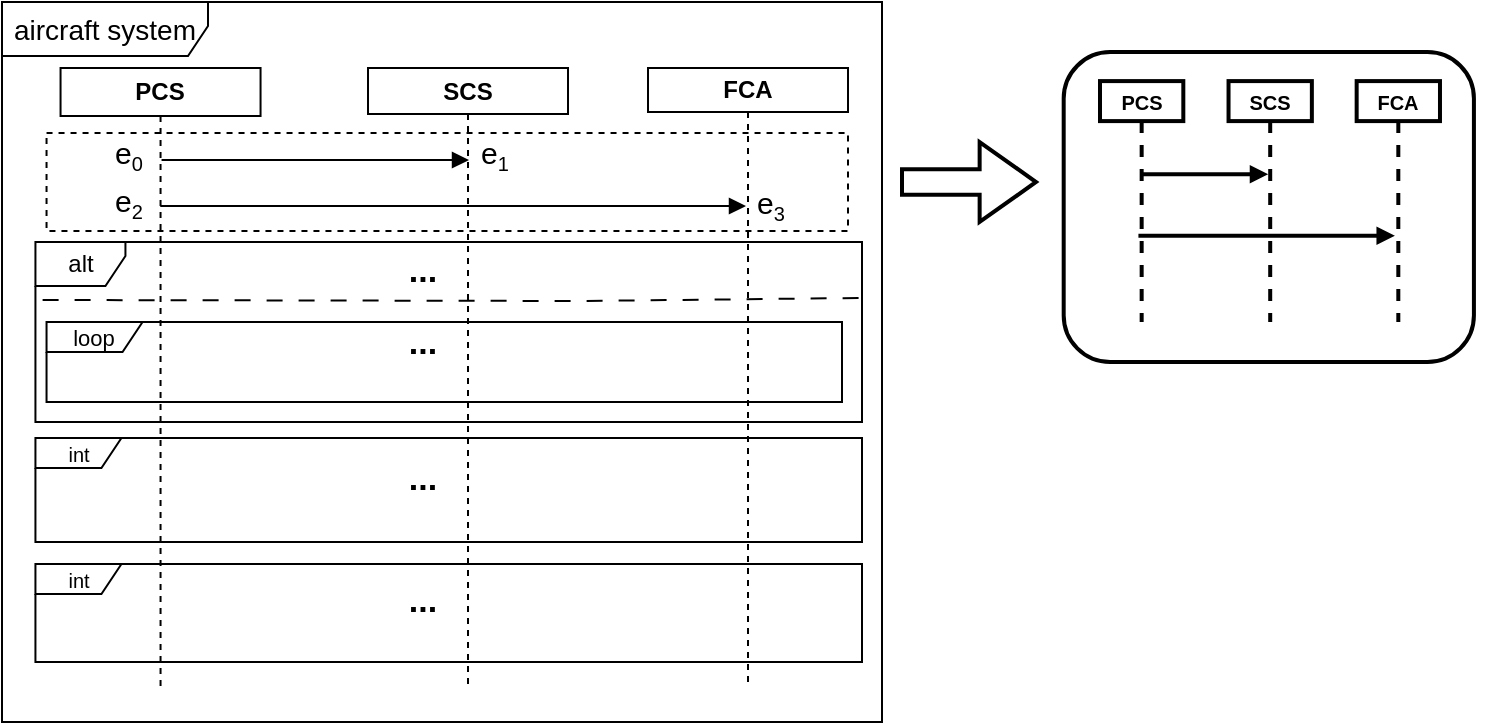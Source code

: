<mxfile version="24.2.2" type="github">
  <diagram name="第 1 页" id="h9YyRqE6uHGr4lUD16GJ">
    <mxGraphModel dx="953" dy="645" grid="1" gridSize="10" guides="1" tooltips="1" connect="1" arrows="1" fold="1" page="1" pageScale="1" pageWidth="1169" pageHeight="827" math="0" shadow="0">
      <root>
        <mxCell id="0" />
        <mxCell id="1" parent="0" />
        <mxCell id="UXoZLtvJDtg4gXb4DHBA-65" value="" style="rounded=0;whiteSpace=wrap;html=1;dashed=1;" vertex="1" parent="1">
          <mxGeometry x="62.27" y="105.5" width="400.73" height="49" as="geometry" />
        </mxCell>
        <mxCell id="UXoZLtvJDtg4gXb4DHBA-3" value="&lt;font style=&quot;font-size: 14px;&quot;&gt;aircraft system&lt;/font&gt;" style="shape=umlFrame;whiteSpace=wrap;html=1;pointerEvents=0;width=103;height=27;strokeWidth=1;container=0;" vertex="1" parent="1">
          <mxGeometry x="40" y="40" width="440" height="360" as="geometry" />
        </mxCell>
        <mxCell id="UXoZLtvJDtg4gXb4DHBA-4" value="&lt;b&gt;PCS&lt;/b&gt;" style="shape=umlLifeline;perimeter=lifelinePerimeter;whiteSpace=wrap;html=1;container=0;dropTarget=0;collapsible=0;recursiveResize=0;outlineConnect=0;portConstraint=eastwest;newEdgeStyle={&quot;curved&quot;:0,&quot;rounded&quot;:0};size=24;strokeWidth=1;" vertex="1" parent="1">
          <mxGeometry x="69.274" y="73" width="100" height="310" as="geometry" />
        </mxCell>
        <mxCell id="UXoZLtvJDtg4gXb4DHBA-5" value="&lt;b&gt;FCA&lt;/b&gt;" style="shape=umlLifeline;perimeter=lifelinePerimeter;whiteSpace=wrap;html=1;container=0;dropTarget=0;collapsible=0;recursiveResize=0;outlineConnect=0;portConstraint=eastwest;newEdgeStyle={&quot;curved&quot;:0,&quot;rounded&quot;:0};size=22;strokeWidth=1;" vertex="1" parent="1">
          <mxGeometry x="363.005" y="73" width="100" height="310" as="geometry" />
        </mxCell>
        <mxCell id="UXoZLtvJDtg4gXb4DHBA-6" value="" style="html=1;verticalAlign=bottom;endArrow=block;curved=0;rounded=0;strokeWidth=1;" edge="1" parent="1">
          <mxGeometry x="0.001" width="80" relative="1" as="geometry">
            <mxPoint x="119.129" y="142" as="sourcePoint" />
            <mxPoint x="412" y="142" as="targetPoint" />
            <mxPoint as="offset" />
          </mxGeometry>
        </mxCell>
        <mxCell id="UXoZLtvJDtg4gXb4DHBA-7" value="&lt;div style=&quot;text-align: left;&quot;&gt;&lt;br&gt;&lt;/div&gt;" style="html=1;verticalAlign=bottom;endArrow=block;curved=0;rounded=0;strokeWidth=1;" edge="1" parent="1">
          <mxGeometry width="80" relative="1" as="geometry">
            <mxPoint x="119.774" y="119" as="sourcePoint" />
            <mxPoint x="273.504" y="119" as="targetPoint" />
          </mxGeometry>
        </mxCell>
        <mxCell id="UXoZLtvJDtg4gXb4DHBA-10" value="&lt;font style=&quot;font-size: 10px;&quot;&gt;int&lt;/font&gt;" style="shape=umlFrame;whiteSpace=wrap;html=1;pointerEvents=0;width=43;height=15;strokeWidth=1;container=0;" vertex="1" parent="1">
          <mxGeometry x="56.72" y="258" width="413.28" height="52" as="geometry" />
        </mxCell>
        <mxCell id="UXoZLtvJDtg4gXb4DHBA-13" value="&lt;b&gt;SCS&lt;/b&gt;" style="shape=umlLifeline;perimeter=lifelinePerimeter;whiteSpace=wrap;html=1;container=0;dropTarget=0;collapsible=0;recursiveResize=0;outlineConnect=0;portConstraint=eastwest;newEdgeStyle={&quot;curved&quot;:0,&quot;rounded&quot;:0};size=23;strokeWidth=1;" vertex="1" parent="1">
          <mxGeometry x="223.004" y="73" width="100" height="310" as="geometry" />
        </mxCell>
        <mxCell id="UXoZLtvJDtg4gXb4DHBA-15" value="alt" style="shape=umlFrame;whiteSpace=wrap;html=1;pointerEvents=0;width=45;height=22;strokeWidth=1;container=0;" vertex="1" parent="1">
          <mxGeometry x="56.72" y="160" width="413.28" height="90" as="geometry" />
        </mxCell>
        <mxCell id="UXoZLtvJDtg4gXb4DHBA-17" value="" style="endArrow=none;dashed=1;html=1;rounded=0;exitX=-0.003;exitY=0.275;exitDx=0;exitDy=0;exitPerimeter=0;dashPattern=8 8;strokeWidth=1;" edge="1" parent="1">
          <mxGeometry width="50" height="50" relative="1" as="geometry">
            <mxPoint x="60.305" y="188.995" as="sourcePoint" />
            <mxPoint x="470" y="188" as="targetPoint" />
            <Array as="points">
              <mxPoint x="327.85" y="189.49" />
            </Array>
          </mxGeometry>
        </mxCell>
        <mxCell id="UXoZLtvJDtg4gXb4DHBA-18" value="&lt;font style=&quot;font-size: 11px;&quot;&gt;loop&lt;/font&gt;" style="shape=umlFrame;whiteSpace=wrap;html=1;pointerEvents=0;width=48;height=15;strokeWidth=1;container=0;" vertex="1" parent="1">
          <mxGeometry x="62.27" y="200" width="397.73" height="40" as="geometry" />
        </mxCell>
        <mxCell id="UXoZLtvJDtg4gXb4DHBA-19" value="&lt;font size=&quot;1&quot; style=&quot;&quot;&gt;&lt;span style=&quot;font-size: 10px;&quot;&gt;int&lt;/span&gt;&lt;/font&gt;" style="shape=umlFrame;whiteSpace=wrap;html=1;pointerEvents=0;width=43;height=15;strokeWidth=1;container=0;" vertex="1" parent="1">
          <mxGeometry x="56.72" y="321" width="413.28" height="49" as="geometry" />
        </mxCell>
        <mxCell id="UXoZLtvJDtg4gXb4DHBA-22" value="&lt;font style=&quot;font-size: 15px;&quot;&gt;e&lt;/font&gt;&lt;sub&gt;0&lt;/sub&gt;" style="text;html=1;align=center;verticalAlign=middle;resizable=0;points=[];autosize=1;strokeColor=none;fillColor=none;strokeWidth=1;container=0;" vertex="1" parent="1">
          <mxGeometry x="87.128" y="101" width="32" height="32" as="geometry" />
        </mxCell>
        <mxCell id="UXoZLtvJDtg4gXb4DHBA-23" value="&lt;font style=&quot;font-size: 15px;&quot;&gt;e&lt;/font&gt;&lt;sub&gt;1&lt;/sub&gt;" style="text;html=1;align=center;verticalAlign=middle;resizable=0;points=[];autosize=1;strokeColor=none;fillColor=none;strokeWidth=1;container=0;" vertex="1" parent="1">
          <mxGeometry x="269.997" y="101" width="32" height="32" as="geometry" />
        </mxCell>
        <mxCell id="UXoZLtvJDtg4gXb4DHBA-24" value="&lt;font style=&quot;font-size: 15px;&quot;&gt;e&lt;/font&gt;&lt;sub&gt;2&lt;/sub&gt;" style="text;html=1;align=center;verticalAlign=middle;resizable=0;points=[];autosize=1;strokeColor=none;fillColor=none;strokeWidth=1;container=0;" vertex="1" parent="1">
          <mxGeometry x="87.128" y="125" width="32" height="32" as="geometry" />
        </mxCell>
        <mxCell id="UXoZLtvJDtg4gXb4DHBA-25" value="&lt;font style=&quot;font-size: 15px;&quot;&gt;e&lt;/font&gt;&lt;sub&gt;3&lt;/sub&gt;" style="text;html=1;align=center;verticalAlign=middle;resizable=0;points=[];autosize=1;strokeColor=none;fillColor=none;strokeWidth=1;container=0;" vertex="1" parent="1">
          <mxGeometry x="407.998" y="126.25" width="32" height="32" as="geometry" />
        </mxCell>
        <mxCell id="UXoZLtvJDtg4gXb4DHBA-46" value="&lt;b&gt;&lt;font style=&quot;font-size: 17px;&quot;&gt;...&lt;/font&gt;&lt;/b&gt;" style="text;html=1;align=center;verticalAlign=middle;resizable=0;points=[];autosize=1;strokeColor=none;fillColor=none;" vertex="1" parent="1">
          <mxGeometry x="230" y="160" width="40" height="30" as="geometry" />
        </mxCell>
        <mxCell id="UXoZLtvJDtg4gXb4DHBA-47" value="&lt;b&gt;&lt;font style=&quot;font-size: 17px;&quot;&gt;...&lt;/font&gt;&lt;/b&gt;" style="text;html=1;align=center;verticalAlign=middle;resizable=0;points=[];autosize=1;strokeColor=none;fillColor=none;" vertex="1" parent="1">
          <mxGeometry x="230" y="196" width="40" height="30" as="geometry" />
        </mxCell>
        <mxCell id="UXoZLtvJDtg4gXb4DHBA-48" value="&lt;b&gt;&lt;font style=&quot;font-size: 17px;&quot;&gt;...&lt;/font&gt;&lt;/b&gt;" style="text;html=1;align=center;verticalAlign=middle;resizable=0;points=[];autosize=1;strokeColor=none;fillColor=none;" vertex="1" parent="1">
          <mxGeometry x="230" y="264" width="40" height="30" as="geometry" />
        </mxCell>
        <mxCell id="UXoZLtvJDtg4gXb4DHBA-49" value="&lt;b&gt;&lt;font style=&quot;font-size: 17px;&quot;&gt;...&lt;/font&gt;&lt;/b&gt;" style="text;html=1;align=center;verticalAlign=middle;resizable=0;points=[];autosize=1;strokeColor=none;fillColor=none;" vertex="1" parent="1">
          <mxGeometry x="230" y="325" width="40" height="30" as="geometry" />
        </mxCell>
        <mxCell id="UXoZLtvJDtg4gXb4DHBA-51" value="" style="group;strokeWidth=2;" vertex="1" connectable="0" parent="1">
          <mxGeometry x="570" y="60" width="220" height="170" as="geometry" />
        </mxCell>
        <mxCell id="UXoZLtvJDtg4gXb4DHBA-52" value="" style="rounded=1;whiteSpace=wrap;html=1;strokeWidth=2;" vertex="1" parent="UXoZLtvJDtg4gXb4DHBA-51">
          <mxGeometry x="0.843" y="5.05" width="205.115" height="154.95" as="geometry" />
        </mxCell>
        <mxCell id="UXoZLtvJDtg4gXb4DHBA-53" value="" style="html=1;verticalAlign=bottom;endArrow=block;curved=0;rounded=0;strokeWidth=2;endSize=4;" edge="1" parent="UXoZLtvJDtg4gXb4DHBA-51" source="UXoZLtvJDtg4gXb4DHBA-56" target="UXoZLtvJDtg4gXb4DHBA-55">
          <mxGeometry width="80" relative="1" as="geometry">
            <mxPoint x="47.336" y="66.303" as="sourcePoint" />
            <mxPoint x="99.95" y="66.3" as="targetPoint" />
            <Array as="points">
              <mxPoint x="62.095" y="66.111" />
            </Array>
          </mxGeometry>
        </mxCell>
        <mxCell id="UXoZLtvJDtg4gXb4DHBA-54" value="&lt;font size=&quot;1&quot; style=&quot;&quot;&gt;&lt;b style=&quot;font-size: 10px;&quot;&gt;FCA&lt;/b&gt;&lt;/font&gt;" style="shape=umlLifeline;perimeter=lifelinePerimeter;whiteSpace=wrap;html=1;container=1;dropTarget=0;collapsible=0;recursiveResize=0;outlineConnect=0;portConstraint=eastwest;newEdgeStyle={&quot;curved&quot;:0,&quot;rounded&quot;:0};size=20;fontSize=7;strokeWidth=2;" vertex="1" parent="UXoZLtvJDtg4gXb4DHBA-51">
          <mxGeometry x="147.33" y="19.55" width="41.66" height="120.45" as="geometry" />
        </mxCell>
        <mxCell id="UXoZLtvJDtg4gXb4DHBA-55" value="&lt;font size=&quot;1&quot; style=&quot;&quot;&gt;&lt;b style=&quot;font-size: 10px;&quot;&gt;SCS&lt;/b&gt;&lt;/font&gt;" style="shape=umlLifeline;perimeter=lifelinePerimeter;whiteSpace=wrap;html=1;container=1;dropTarget=0;collapsible=0;recursiveResize=0;outlineConnect=0;portConstraint=eastwest;newEdgeStyle={&quot;curved&quot;:0,&quot;rounded&quot;:0};size=20;fontSize=7;strokeWidth=2;" vertex="1" parent="UXoZLtvJDtg4gXb4DHBA-51">
          <mxGeometry x="83.27" y="19.55" width="41.66" height="120.45" as="geometry" />
        </mxCell>
        <mxCell id="UXoZLtvJDtg4gXb4DHBA-56" value="&lt;font size=&quot;1&quot; style=&quot;&quot;&gt;&lt;b style=&quot;font-size: 10px;&quot;&gt;PCS&lt;/b&gt;&lt;/font&gt;" style="shape=umlLifeline;perimeter=lifelinePerimeter;whiteSpace=wrap;html=1;container=1;dropTarget=0;collapsible=0;recursiveResize=0;outlineConnect=0;portConstraint=eastwest;newEdgeStyle={&quot;curved&quot;:0,&quot;rounded&quot;:0};size=20;fontSize=7;strokeWidth=2;" vertex="1" parent="UXoZLtvJDtg4gXb4DHBA-51">
          <mxGeometry x="19" y="19.55" width="41.66" height="120.45" as="geometry" />
        </mxCell>
        <mxCell id="UXoZLtvJDtg4gXb4DHBA-57" value="" style="html=1;verticalAlign=bottom;endArrow=block;curved=0;rounded=0;strokeWidth=2;endSize=4;" edge="1" parent="UXoZLtvJDtg4gXb4DHBA-51">
          <mxGeometry width="80" relative="1" as="geometry">
            <mxPoint x="38.209" y="96.896" as="sourcePoint" />
            <mxPoint x="166.463" y="96.896" as="targetPoint" />
          </mxGeometry>
        </mxCell>
        <mxCell id="UXoZLtvJDtg4gXb4DHBA-59" value="&lt;div&gt;&lt;div&gt;&lt;div&gt;&lt;br&gt;&lt;/div&gt;&lt;/div&gt;&lt;/div&gt;" style="text;align=left;verticalAlign=middle;rounded=0;horizontal=1;fontSize=10;html=1;strokeWidth=2;" vertex="1" parent="UXoZLtvJDtg4gXb4DHBA-51">
          <mxGeometry x="52.083" y="149.6" width="115.833" height="15.3" as="geometry" />
        </mxCell>
        <mxCell id="UXoZLtvJDtg4gXb4DHBA-60" value="" style="line;strokeWidth=2;fillColor=none;align=left;verticalAlign=middle;spacingTop=-1;spacingLeft=3;spacingRight=3;rotatable=0;labelPosition=right;points=[];portConstraint=eastwest;strokeColor=inherit;" vertex="1" parent="UXoZLtvJDtg4gXb4DHBA-51">
          <mxGeometry y="98.6" width="220.0" height="13.6" as="geometry" />
        </mxCell>
        <mxCell id="UXoZLtvJDtg4gXb4DHBA-61" value="" style="line;strokeWidth=2;fillColor=none;align=left;verticalAlign=middle;spacingTop=-1;spacingLeft=3;spacingRight=3;rotatable=0;labelPosition=right;points=[];portConstraint=eastwest;strokeColor=inherit;" vertex="1" parent="UXoZLtvJDtg4gXb4DHBA-51">
          <mxGeometry y="96.9" width="216.667" height="13.6" as="geometry" />
        </mxCell>
        <mxCell id="UXoZLtvJDtg4gXb4DHBA-63" value="" style="html=1;shadow=0;dashed=0;align=center;verticalAlign=middle;shape=mxgraph.arrows2.arrow;dy=0.68;dx=28.18;notch=0;strokeWidth=2;" vertex="1" parent="1">
          <mxGeometry x="490" y="110" width="67" height="40" as="geometry" />
        </mxCell>
      </root>
    </mxGraphModel>
  </diagram>
</mxfile>
